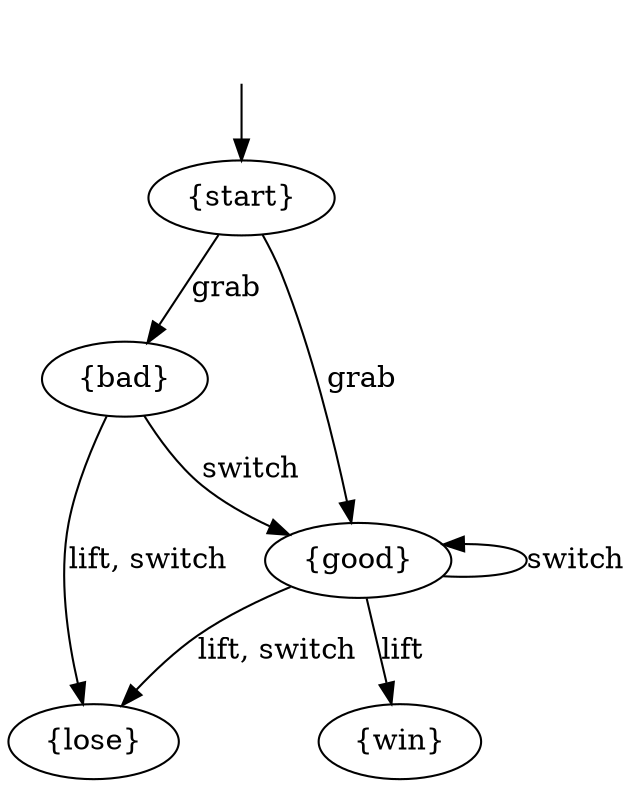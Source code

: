 digraph  {
concentrate=False;
nodesep=0.5;
ranksep=0.5;
splines=True;
2134352468576 [label="{start}"];
2134352468048 [label="{bad}"];
2134352469968 [label="{good}"];
2134352467712 [label="{lose}"];
2134352415616 [label="{win}"];
hidden [label="", shape=none];
2134352468576 -> 2134352468048  [action="('grab',)", key="('grab',)", label=grab];
2134352468576 -> 2134352469968  [action="('grab',)", key="('grab',)", label=grab];
2134352468048 -> 2134352469968  [action="('switch',)", key="('switch',)", label=switch];
2134352468048 -> 2134352467712  [action="(('lift',), ('switch',))", key="(('lift',), ('switch',))", label="lift, switch"];
2134352469968 -> 2134352415616  [action="('lift',)", key="('lift',)", label=lift];
2134352469968 -> 2134352469968  [action="('switch',)", dir=back, key="('switch',)", label=switch];
2134352469968 -> 2134352467712  [action="(('lift',), ('switch',))", key="(('lift',), ('switch',))", label="lift, switch"];
hidden -> 2134352468576  [key=0];
}
